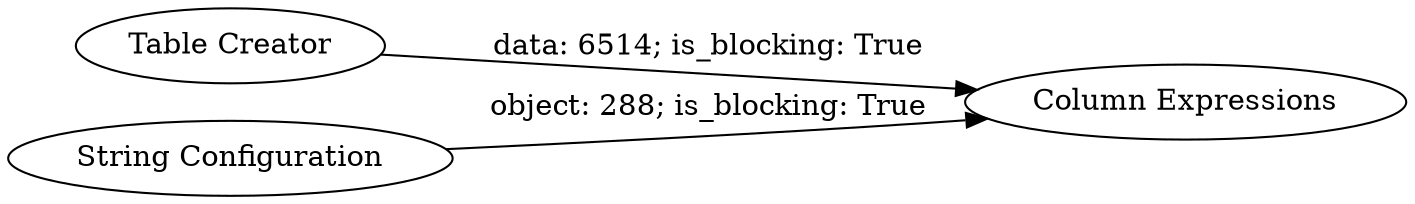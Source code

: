 digraph {
	"-8251177075677373499_1" [label="Table Creator"]
	"-8251177075677373499_2" [label="String Configuration"]
	"-8251177075677373499_3" [label="Column Expressions"]
	"-8251177075677373499_2" -> "-8251177075677373499_3" [label="object: 288; is_blocking: True"]
	"-8251177075677373499_1" -> "-8251177075677373499_3" [label="data: 6514; is_blocking: True"]
	rankdir=LR
}
